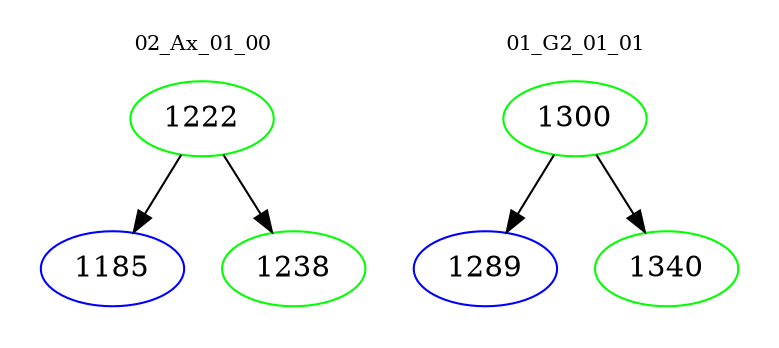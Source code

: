 digraph{
subgraph cluster_0 {
color = white
label = "02_Ax_01_00";
fontsize=10;
T0_1222 [label="1222", color="green"]
T0_1222 -> T0_1185 [color="black"]
T0_1185 [label="1185", color="blue"]
T0_1222 -> T0_1238 [color="black"]
T0_1238 [label="1238", color="green"]
}
subgraph cluster_1 {
color = white
label = "01_G2_01_01";
fontsize=10;
T1_1300 [label="1300", color="green"]
T1_1300 -> T1_1289 [color="black"]
T1_1289 [label="1289", color="blue"]
T1_1300 -> T1_1340 [color="black"]
T1_1340 [label="1340", color="green"]
}
}
